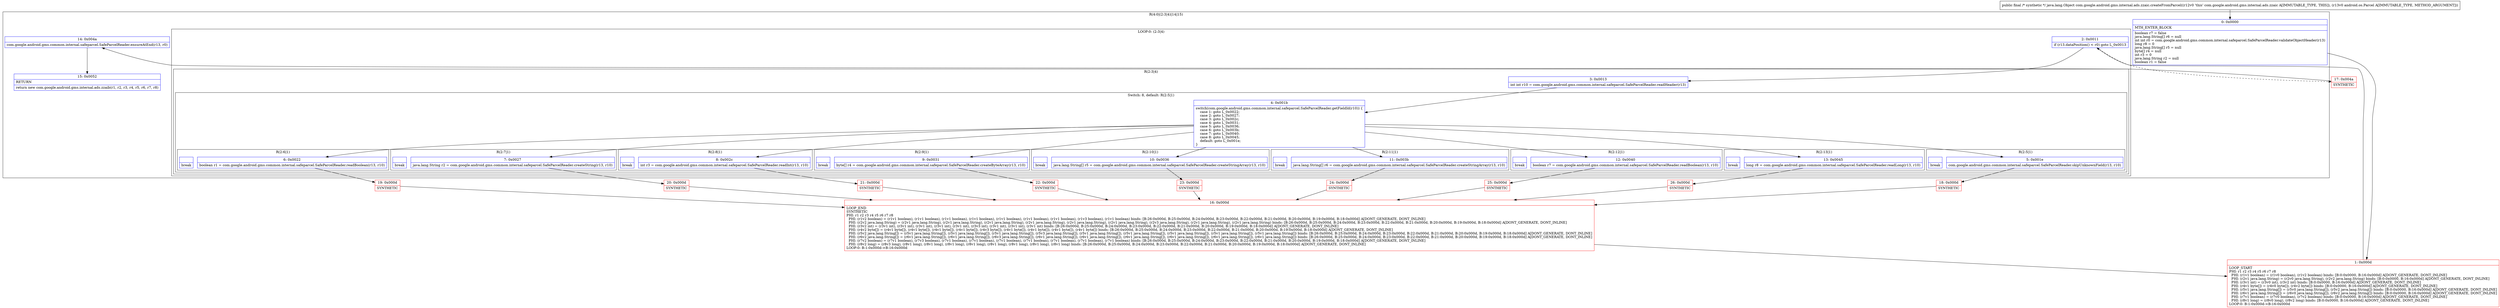 digraph "CFG forcom.google.android.gms.internal.ads.zzaic.createFromParcel(Landroid\/os\/Parcel;)Ljava\/lang\/Object;" {
subgraph cluster_Region_712494851 {
label = "R(4:0|(2:3|4)|14|15)";
node [shape=record,color=blue];
Node_0 [shape=record,label="{0\:\ 0x0000|MTH_ENTER_BLOCK\l|boolean r7 = false\ljava.lang.String[] r6 = null\lint int r0 = com.google.android.gms.common.internal.safeparcel.SafeParcelReader.validateObjectHeader(r13)\llong r8 = 0\ljava.lang.String[] r5 = null\lbyte[] r4 = null\lint r3 = 0\ljava.lang.String r2 = null\lboolean r1 = false\l}"];
subgraph cluster_LoopRegion_1746618199 {
label = "LOOP:0: (2:3|4)";
node [shape=record,color=blue];
Node_2 [shape=record,label="{2\:\ 0x0011|if (r13.dataPosition() \< r0) goto L_0x0013\l}"];
subgraph cluster_Region_11140169 {
label = "R(2:3|4)";
node [shape=record,color=blue];
Node_3 [shape=record,label="{3\:\ 0x0013|int int r10 = com.google.android.gms.common.internal.safeparcel.SafeParcelReader.readHeader(r13)\l}"];
subgraph cluster_SwitchRegion_461881936 {
label = "Switch: 8, default: R(2:5|1)";
node [shape=record,color=blue];
Node_4 [shape=record,label="{4\:\ 0x001b|switch(com.google.android.gms.common.internal.safeparcel.SafeParcelReader.getFieldId(r10)) \{\l    case 1: goto L_0x0022;\l    case 2: goto L_0x0027;\l    case 3: goto L_0x002c;\l    case 4: goto L_0x0031;\l    case 5: goto L_0x0036;\l    case 6: goto L_0x003b;\l    case 7: goto L_0x0040;\l    case 8: goto L_0x0045;\l    default: goto L_0x001e;\l\}\l}"];
subgraph cluster_Region_923655349 {
label = "R(2:6|1)";
node [shape=record,color=blue];
Node_6 [shape=record,label="{6\:\ 0x0022|boolean r1 = com.google.android.gms.common.internal.safeparcel.SafeParcelReader.readBoolean(r13, r10)\l}"];
Node_InsnContainer_723181462 [shape=record,label="{|break\l}"];
}
subgraph cluster_Region_172047168 {
label = "R(2:7|1)";
node [shape=record,color=blue];
Node_7 [shape=record,label="{7\:\ 0x0027|java.lang.String r2 = com.google.android.gms.common.internal.safeparcel.SafeParcelReader.createString(r13, r10)\l}"];
Node_InsnContainer_1223456279 [shape=record,label="{|break\l}"];
}
subgraph cluster_Region_1923953415 {
label = "R(2:8|1)";
node [shape=record,color=blue];
Node_8 [shape=record,label="{8\:\ 0x002c|int r3 = com.google.android.gms.common.internal.safeparcel.SafeParcelReader.readInt(r13, r10)\l}"];
Node_InsnContainer_2122318757 [shape=record,label="{|break\l}"];
}
subgraph cluster_Region_1077867944 {
label = "R(2:9|1)";
node [shape=record,color=blue];
Node_9 [shape=record,label="{9\:\ 0x0031|byte[] r4 = com.google.android.gms.common.internal.safeparcel.SafeParcelReader.createByteArray(r13, r10)\l}"];
Node_InsnContainer_540966309 [shape=record,label="{|break\l}"];
}
subgraph cluster_Region_2068367146 {
label = "R(2:10|1)";
node [shape=record,color=blue];
Node_10 [shape=record,label="{10\:\ 0x0036|java.lang.String[] r5 = com.google.android.gms.common.internal.safeparcel.SafeParcelReader.createStringArray(r13, r10)\l}"];
Node_InsnContainer_1562763355 [shape=record,label="{|break\l}"];
}
subgraph cluster_Region_1384982555 {
label = "R(2:11|1)";
node [shape=record,color=blue];
Node_11 [shape=record,label="{11\:\ 0x003b|java.lang.String[] r6 = com.google.android.gms.common.internal.safeparcel.SafeParcelReader.createStringArray(r13, r10)\l}"];
Node_InsnContainer_1993505062 [shape=record,label="{|break\l}"];
}
subgraph cluster_Region_807857471 {
label = "R(2:12|1)";
node [shape=record,color=blue];
Node_12 [shape=record,label="{12\:\ 0x0040|boolean r7 = com.google.android.gms.common.internal.safeparcel.SafeParcelReader.readBoolean(r13, r10)\l}"];
Node_InsnContainer_145871218 [shape=record,label="{|break\l}"];
}
subgraph cluster_Region_2080412288 {
label = "R(2:13|1)";
node [shape=record,color=blue];
Node_13 [shape=record,label="{13\:\ 0x0045|long r8 = com.google.android.gms.common.internal.safeparcel.SafeParcelReader.readLong(r13, r10)\l}"];
Node_InsnContainer_1529960084 [shape=record,label="{|break\l}"];
}
subgraph cluster_Region_404709723 {
label = "R(2:5|1)";
node [shape=record,color=blue];
Node_5 [shape=record,label="{5\:\ 0x001e|com.google.android.gms.common.internal.safeparcel.SafeParcelReader.skipUnknownField(r13, r10)\l}"];
Node_InsnContainer_694436497 [shape=record,label="{|break\l}"];
}
}
}
}
Node_14 [shape=record,label="{14\:\ 0x004a|com.google.android.gms.common.internal.safeparcel.SafeParcelReader.ensureAtEnd(r13, r0)\l}"];
Node_15 [shape=record,label="{15\:\ 0x0052|RETURN\l|return new com.google.android.gms.internal.ads.zzaib(r1, r2, r3, r4, r5, r6, r7, r8)\l}"];
}
Node_1 [shape=record,color=red,label="{1\:\ 0x000d|LOOP_START\lPHI: r1 r2 r3 r4 r5 r6 r7 r8 \l  PHI: (r1v1 boolean) = (r1v0 boolean), (r1v2 boolean) binds: [B:0:0x0000, B:16:0x000d] A[DONT_GENERATE, DONT_INLINE]\l  PHI: (r2v1 java.lang.String) = (r2v0 java.lang.String), (r2v2 java.lang.String) binds: [B:0:0x0000, B:16:0x000d] A[DONT_GENERATE, DONT_INLINE]\l  PHI: (r3v1 int) = (r3v0 int), (r3v2 int) binds: [B:0:0x0000, B:16:0x000d] A[DONT_GENERATE, DONT_INLINE]\l  PHI: (r4v1 byte[]) = (r4v0 byte[]), (r4v2 byte[]) binds: [B:0:0x0000, B:16:0x000d] A[DONT_GENERATE, DONT_INLINE]\l  PHI: (r5v1 java.lang.String[]) = (r5v0 java.lang.String[]), (r5v2 java.lang.String[]) binds: [B:0:0x0000, B:16:0x000d] A[DONT_GENERATE, DONT_INLINE]\l  PHI: (r6v1 java.lang.String[]) = (r6v0 java.lang.String[]), (r6v2 java.lang.String[]) binds: [B:0:0x0000, B:16:0x000d] A[DONT_GENERATE, DONT_INLINE]\l  PHI: (r7v1 boolean) = (r7v0 boolean), (r7v2 boolean) binds: [B:0:0x0000, B:16:0x000d] A[DONT_GENERATE, DONT_INLINE]\l  PHI: (r8v1 long) = (r8v0 long), (r8v2 long) binds: [B:0:0x0000, B:16:0x000d] A[DONT_GENERATE, DONT_INLINE]\lLOOP:0: B:1:0x000d\-\>B:16:0x000d\l}"];
Node_16 [shape=record,color=red,label="{16\:\ 0x000d|LOOP_END\lSYNTHETIC\lPHI: r1 r2 r3 r4 r5 r6 r7 r8 \l  PHI: (r1v2 boolean) = (r1v1 boolean), (r1v1 boolean), (r1v1 boolean), (r1v1 boolean), (r1v1 boolean), (r1v1 boolean), (r1v1 boolean), (r1v3 boolean), (r1v1 boolean) binds: [B:26:0x000d, B:25:0x000d, B:24:0x000d, B:23:0x000d, B:22:0x000d, B:21:0x000d, B:20:0x000d, B:19:0x000d, B:18:0x000d] A[DONT_GENERATE, DONT_INLINE]\l  PHI: (r2v2 java.lang.String) = (r2v1 java.lang.String), (r2v1 java.lang.String), (r2v1 java.lang.String), (r2v1 java.lang.String), (r2v1 java.lang.String), (r2v1 java.lang.String), (r2v3 java.lang.String), (r2v1 java.lang.String), (r2v1 java.lang.String) binds: [B:26:0x000d, B:25:0x000d, B:24:0x000d, B:23:0x000d, B:22:0x000d, B:21:0x000d, B:20:0x000d, B:19:0x000d, B:18:0x000d] A[DONT_GENERATE, DONT_INLINE]\l  PHI: (r3v2 int) = (r3v1 int), (r3v1 int), (r3v1 int), (r3v1 int), (r3v1 int), (r3v3 int), (r3v1 int), (r3v1 int), (r3v1 int) binds: [B:26:0x000d, B:25:0x000d, B:24:0x000d, B:23:0x000d, B:22:0x000d, B:21:0x000d, B:20:0x000d, B:19:0x000d, B:18:0x000d] A[DONT_GENERATE, DONT_INLINE]\l  PHI: (r4v2 byte[]) = (r4v1 byte[]), (r4v1 byte[]), (r4v1 byte[]), (r4v1 byte[]), (r4v3 byte[]), (r4v1 byte[]), (r4v1 byte[]), (r4v1 byte[]), (r4v1 byte[]) binds: [B:26:0x000d, B:25:0x000d, B:24:0x000d, B:23:0x000d, B:22:0x000d, B:21:0x000d, B:20:0x000d, B:19:0x000d, B:18:0x000d] A[DONT_GENERATE, DONT_INLINE]\l  PHI: (r5v2 java.lang.String[]) = (r5v1 java.lang.String[]), (r5v1 java.lang.String[]), (r5v1 java.lang.String[]), (r5v3 java.lang.String[]), (r5v1 java.lang.String[]), (r5v1 java.lang.String[]), (r5v1 java.lang.String[]), (r5v1 java.lang.String[]), (r5v1 java.lang.String[]) binds: [B:26:0x000d, B:25:0x000d, B:24:0x000d, B:23:0x000d, B:22:0x000d, B:21:0x000d, B:20:0x000d, B:19:0x000d, B:18:0x000d] A[DONT_GENERATE, DONT_INLINE]\l  PHI: (r6v2 java.lang.String[]) = (r6v1 java.lang.String[]), (r6v1 java.lang.String[]), (r6v3 java.lang.String[]), (r6v1 java.lang.String[]), (r6v1 java.lang.String[]), (r6v1 java.lang.String[]), (r6v1 java.lang.String[]), (r6v1 java.lang.String[]), (r6v1 java.lang.String[]) binds: [B:26:0x000d, B:25:0x000d, B:24:0x000d, B:23:0x000d, B:22:0x000d, B:21:0x000d, B:20:0x000d, B:19:0x000d, B:18:0x000d] A[DONT_GENERATE, DONT_INLINE]\l  PHI: (r7v2 boolean) = (r7v1 boolean), (r7v3 boolean), (r7v1 boolean), (r7v1 boolean), (r7v1 boolean), (r7v1 boolean), (r7v1 boolean), (r7v1 boolean), (r7v1 boolean) binds: [B:26:0x000d, B:25:0x000d, B:24:0x000d, B:23:0x000d, B:22:0x000d, B:21:0x000d, B:20:0x000d, B:19:0x000d, B:18:0x000d] A[DONT_GENERATE, DONT_INLINE]\l  PHI: (r8v2 long) = (r8v3 long), (r8v1 long), (r8v1 long), (r8v1 long), (r8v1 long), (r8v1 long), (r8v1 long), (r8v1 long), (r8v1 long) binds: [B:26:0x000d, B:25:0x000d, B:24:0x000d, B:23:0x000d, B:22:0x000d, B:21:0x000d, B:20:0x000d, B:19:0x000d, B:18:0x000d] A[DONT_GENERATE, DONT_INLINE]\lLOOP:0: B:1:0x000d\-\>B:16:0x000d\l}"];
Node_17 [shape=record,color=red,label="{17\:\ 0x004a|SYNTHETIC\l}"];
Node_18 [shape=record,color=red,label="{18\:\ 0x000d|SYNTHETIC\l}"];
Node_19 [shape=record,color=red,label="{19\:\ 0x000d|SYNTHETIC\l}"];
Node_20 [shape=record,color=red,label="{20\:\ 0x000d|SYNTHETIC\l}"];
Node_21 [shape=record,color=red,label="{21\:\ 0x000d|SYNTHETIC\l}"];
Node_22 [shape=record,color=red,label="{22\:\ 0x000d|SYNTHETIC\l}"];
Node_23 [shape=record,color=red,label="{23\:\ 0x000d|SYNTHETIC\l}"];
Node_24 [shape=record,color=red,label="{24\:\ 0x000d|SYNTHETIC\l}"];
Node_25 [shape=record,color=red,label="{25\:\ 0x000d|SYNTHETIC\l}"];
Node_26 [shape=record,color=red,label="{26\:\ 0x000d|SYNTHETIC\l}"];
MethodNode[shape=record,label="{public final \/* synthetic *\/ java.lang.Object com.google.android.gms.internal.ads.zzaic.createFromParcel((r12v0 'this' com.google.android.gms.internal.ads.zzaic A[IMMUTABLE_TYPE, THIS]), (r13v0 android.os.Parcel A[IMMUTABLE_TYPE, METHOD_ARGUMENT])) }"];
MethodNode -> Node_0;
Node_0 -> Node_1;
Node_2 -> Node_3;
Node_2 -> Node_17[style=dashed];
Node_3 -> Node_4;
Node_4 -> Node_5;
Node_4 -> Node_6;
Node_4 -> Node_7;
Node_4 -> Node_8;
Node_4 -> Node_9;
Node_4 -> Node_10;
Node_4 -> Node_11;
Node_4 -> Node_12;
Node_4 -> Node_13;
Node_6 -> Node_19;
Node_7 -> Node_20;
Node_8 -> Node_21;
Node_9 -> Node_22;
Node_10 -> Node_23;
Node_11 -> Node_24;
Node_12 -> Node_25;
Node_13 -> Node_26;
Node_5 -> Node_18;
Node_14 -> Node_15;
Node_1 -> Node_2;
Node_16 -> Node_1;
Node_17 -> Node_14;
Node_18 -> Node_16;
Node_19 -> Node_16;
Node_20 -> Node_16;
Node_21 -> Node_16;
Node_22 -> Node_16;
Node_23 -> Node_16;
Node_24 -> Node_16;
Node_25 -> Node_16;
Node_26 -> Node_16;
}


